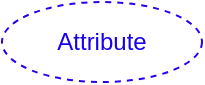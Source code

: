 <mxfile>
    <diagram id="fzRMsPhvICNU6cuhquTa" name="Page-1">
        <mxGraphModel dx="1109" dy="630" grid="0" gridSize="10" guides="1" tooltips="1" connect="1" arrows="1" fold="1" page="1" pageScale="1" pageWidth="5000" pageHeight="5000" background="#FFFFFF" math="0" shadow="0">
            <root>
                <mxCell id="0"/>
                <mxCell id="1" parent="0"/>
                <mxCell id="3" value="&lt;font color=&quot;#1800f0&quot;&gt;Attribute&lt;/font&gt;" style="ellipse;whiteSpace=wrap;html=1;align=center;dashed=1;fillColor=none;strokeColor=#2800F0;" vertex="1" parent="1">
                    <mxGeometry x="1420" y="840" width="100" height="40" as="geometry"/>
                </mxCell>
            </root>
        </mxGraphModel>
    </diagram>
</mxfile>